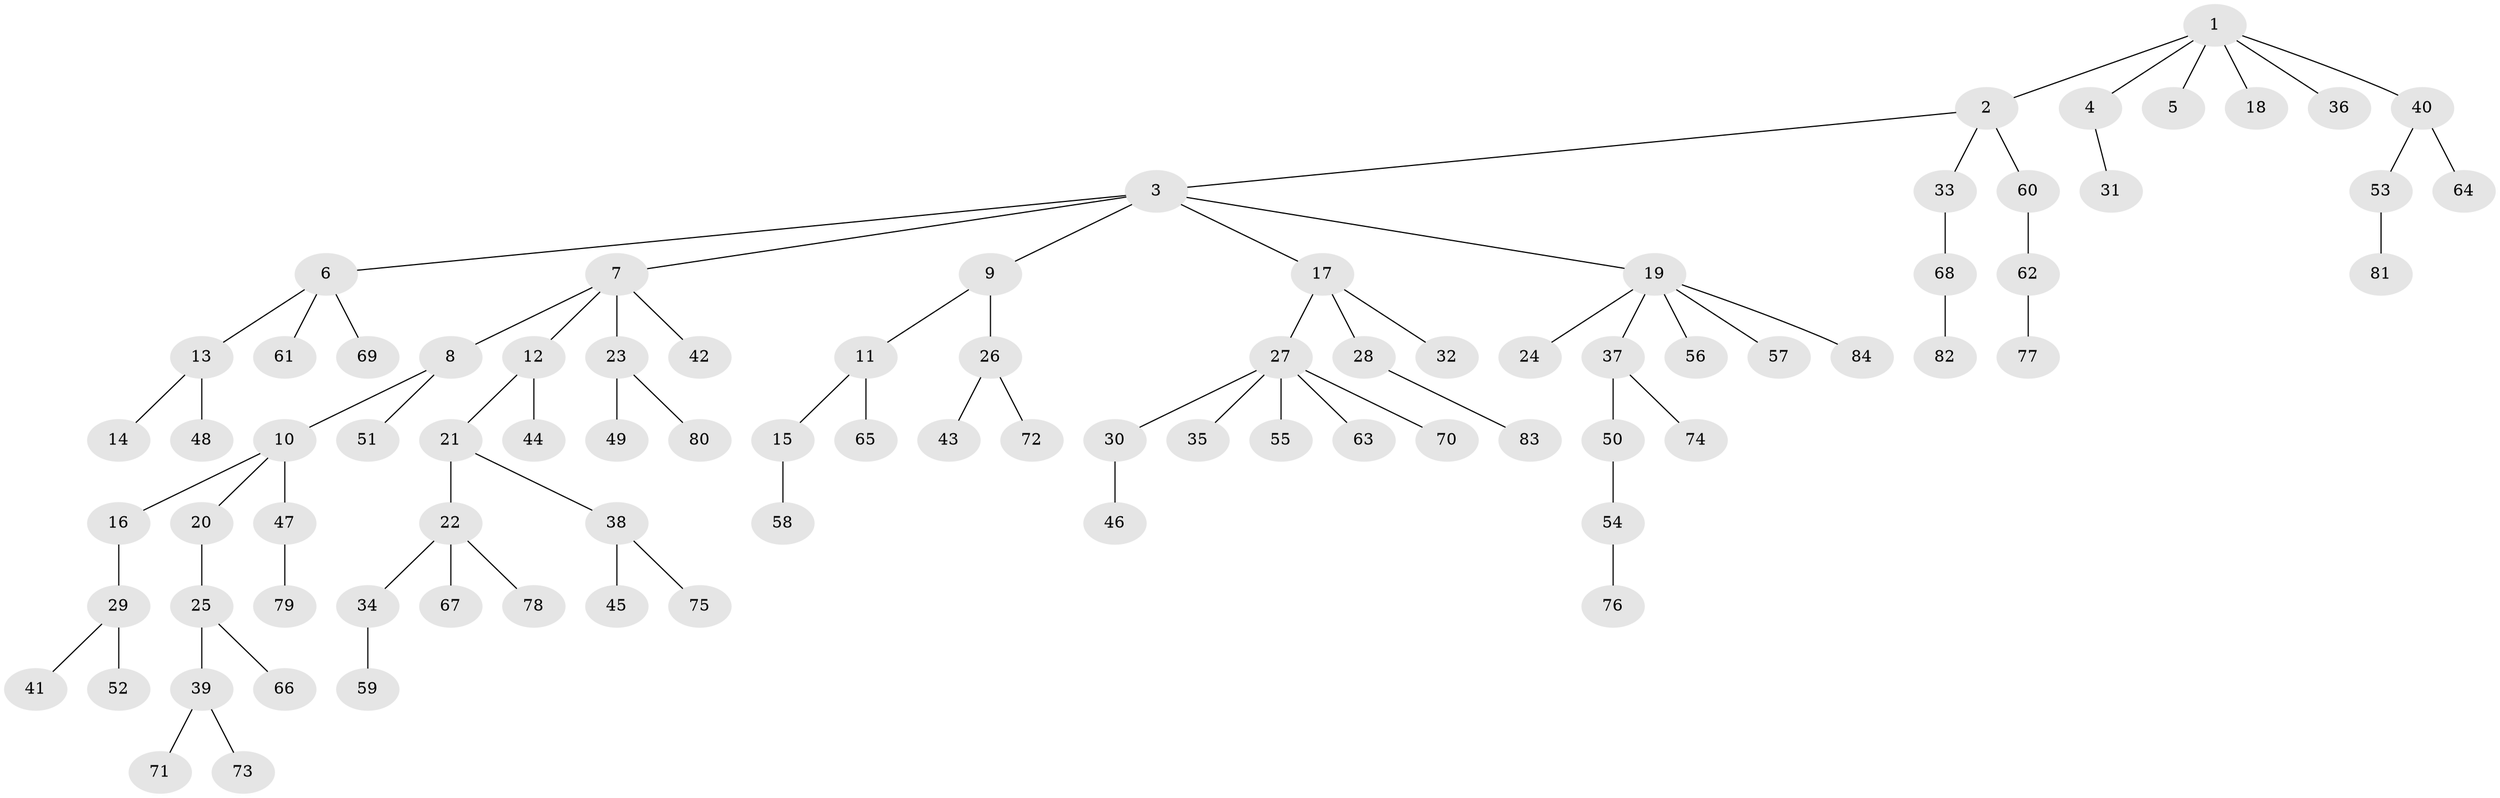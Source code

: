 // coarse degree distribution, {6: 0.03508771929824561, 4: 0.03508771929824561, 8: 0.017543859649122806, 1: 0.5614035087719298, 3: 0.10526315789473684, 2: 0.21052631578947367, 5: 0.03508771929824561}
// Generated by graph-tools (version 1.1) at 2025/24/03/03/25 07:24:07]
// undirected, 84 vertices, 83 edges
graph export_dot {
graph [start="1"]
  node [color=gray90,style=filled];
  1;
  2;
  3;
  4;
  5;
  6;
  7;
  8;
  9;
  10;
  11;
  12;
  13;
  14;
  15;
  16;
  17;
  18;
  19;
  20;
  21;
  22;
  23;
  24;
  25;
  26;
  27;
  28;
  29;
  30;
  31;
  32;
  33;
  34;
  35;
  36;
  37;
  38;
  39;
  40;
  41;
  42;
  43;
  44;
  45;
  46;
  47;
  48;
  49;
  50;
  51;
  52;
  53;
  54;
  55;
  56;
  57;
  58;
  59;
  60;
  61;
  62;
  63;
  64;
  65;
  66;
  67;
  68;
  69;
  70;
  71;
  72;
  73;
  74;
  75;
  76;
  77;
  78;
  79;
  80;
  81;
  82;
  83;
  84;
  1 -- 2;
  1 -- 4;
  1 -- 5;
  1 -- 18;
  1 -- 36;
  1 -- 40;
  2 -- 3;
  2 -- 33;
  2 -- 60;
  3 -- 6;
  3 -- 7;
  3 -- 9;
  3 -- 17;
  3 -- 19;
  4 -- 31;
  6 -- 13;
  6 -- 61;
  6 -- 69;
  7 -- 8;
  7 -- 12;
  7 -- 23;
  7 -- 42;
  8 -- 10;
  8 -- 51;
  9 -- 11;
  9 -- 26;
  10 -- 16;
  10 -- 20;
  10 -- 47;
  11 -- 15;
  11 -- 65;
  12 -- 21;
  12 -- 44;
  13 -- 14;
  13 -- 48;
  15 -- 58;
  16 -- 29;
  17 -- 27;
  17 -- 28;
  17 -- 32;
  19 -- 24;
  19 -- 37;
  19 -- 56;
  19 -- 57;
  19 -- 84;
  20 -- 25;
  21 -- 22;
  21 -- 38;
  22 -- 34;
  22 -- 67;
  22 -- 78;
  23 -- 49;
  23 -- 80;
  25 -- 39;
  25 -- 66;
  26 -- 43;
  26 -- 72;
  27 -- 30;
  27 -- 35;
  27 -- 55;
  27 -- 63;
  27 -- 70;
  28 -- 83;
  29 -- 41;
  29 -- 52;
  30 -- 46;
  33 -- 68;
  34 -- 59;
  37 -- 50;
  37 -- 74;
  38 -- 45;
  38 -- 75;
  39 -- 71;
  39 -- 73;
  40 -- 53;
  40 -- 64;
  47 -- 79;
  50 -- 54;
  53 -- 81;
  54 -- 76;
  60 -- 62;
  62 -- 77;
  68 -- 82;
}
